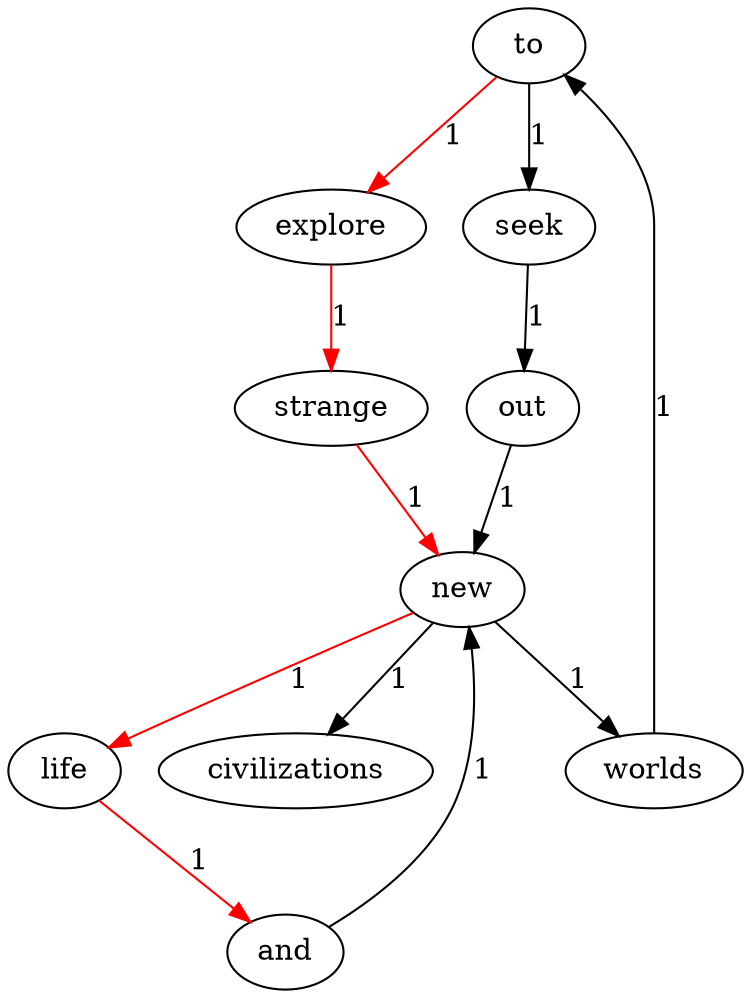 digraph G {
to->explore[label="1", color="red"];to->seek[label="1"];explore->strange[label="1", color="red"];strange->new[label="1", color="red"];new->worlds[label="1"];new->life[label="1", color="red"];new->civilizations[label="1"];worlds->to[label="1"];seek->out[label="1"];out->new[label="1"];life->and[label="1", color="red"];and->new[label="1"];}
